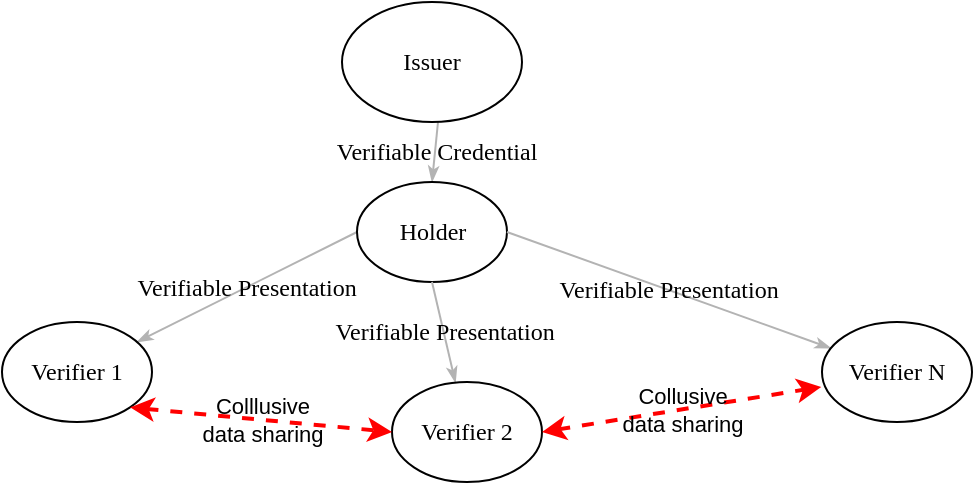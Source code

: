 <mxfile version="24.1.0" type="device">
  <diagram name="Page-1" id="42789a77-a242-8287-6e28-9cd8cfd52e62">
    <mxGraphModel dx="972" dy="405" grid="1" gridSize="10" guides="1" tooltips="1" connect="1" arrows="1" fold="1" page="1" pageScale="1" pageWidth="1100" pageHeight="850" background="none" math="0" shadow="0">
      <root>
        <mxCell id="0" />
        <mxCell id="1" parent="0" />
        <mxCell id="1ea317790d2ca983-12" value="Verifiable Credential" style="edgeStyle=none;rounded=1;html=1;labelBackgroundColor=none;startArrow=none;startFill=0;startSize=5;endArrow=classicThin;endFill=1;endSize=5;jettySize=auto;orthogonalLoop=1;strokeColor=#B3B3B3;strokeWidth=1;fontFamily=Verdana;fontSize=12;entryX=0.5;entryY=0;entryDx=0;entryDy=0;" parent="1" target="1ea317790d2ca983-2" edge="1">
          <mxGeometry relative="1" as="geometry">
            <mxPoint x="498" y="140" as="sourcePoint" />
            <mxPoint x="498" y="190" as="targetPoint" />
          </mxGeometry>
        </mxCell>
        <mxCell id="1ea317790d2ca983-1" value="Issuer" style="ellipse;whiteSpace=wrap;html=1;rounded=0;shadow=0;comic=0;labelBackgroundColor=none;strokeWidth=1;fontFamily=Verdana;fontSize=12;align=center;fillColor=none;" parent="1" vertex="1">
          <mxGeometry x="450" y="80" width="90" height="60" as="geometry" />
        </mxCell>
        <mxCell id="1ea317790d2ca983-21" value="Verifiable Presentation" style="edgeStyle=none;rounded=1;html=1;labelBackgroundColor=none;startArrow=none;startFill=0;startSize=5;endArrow=classicThin;endFill=1;endSize=5;jettySize=auto;orthogonalLoop=1;strokeColor=#B3B3B3;strokeWidth=1;fontFamily=Verdana;fontSize=12;exitX=0;exitY=0.5;exitDx=0;exitDy=0;" parent="1" source="1ea317790d2ca983-2" target="1ea317790d2ca983-7" edge="1">
          <mxGeometry relative="1" as="geometry" />
        </mxCell>
        <mxCell id="1ea317790d2ca983-2" value="&lt;span&gt;Holder&lt;/span&gt;" style="ellipse;whiteSpace=wrap;html=1;rounded=0;shadow=0;comic=0;labelBackgroundColor=none;strokeWidth=1;fontFamily=Verdana;fontSize=12;align=center;fillColor=none;" parent="1" vertex="1">
          <mxGeometry x="457.5" y="170" width="75" height="50" as="geometry" />
        </mxCell>
        <mxCell id="1ea317790d2ca983-7" value="&lt;span&gt;Verifier 1&lt;/span&gt;" style="ellipse;whiteSpace=wrap;html=1;rounded=0;shadow=0;comic=0;labelBackgroundColor=none;strokeWidth=1;fontFamily=Verdana;fontSize=12;align=center;fillColor=none;" parent="1" vertex="1">
          <mxGeometry x="280" y="240" width="75" height="50" as="geometry" />
        </mxCell>
        <mxCell id="06Zk1V-yLQGSXVfKxCOx-3" value="Verifiable Presentation" style="edgeStyle=none;rounded=1;html=1;labelBackgroundColor=none;startArrow=none;startFill=0;startSize=5;endArrow=classicThin;endFill=1;endSize=5;jettySize=auto;orthogonalLoop=1;strokeColor=#B3B3B3;strokeWidth=1;fontFamily=Verdana;fontSize=12;exitX=0.5;exitY=1;exitDx=0;exitDy=0;" parent="1" source="1ea317790d2ca983-2" target="06Zk1V-yLQGSXVfKxCOx-4" edge="1">
          <mxGeometry relative="1" as="geometry">
            <mxPoint x="541" y="350" as="sourcePoint" />
          </mxGeometry>
        </mxCell>
        <mxCell id="06Zk1V-yLQGSXVfKxCOx-4" value="&lt;span&gt;Verifier 2&lt;/span&gt;" style="ellipse;whiteSpace=wrap;html=1;rounded=0;shadow=0;comic=0;labelBackgroundColor=none;strokeWidth=1;fontFamily=Verdana;fontSize=12;align=center;fillColor=none;" parent="1" vertex="1">
          <mxGeometry x="475" y="270" width="75" height="50" as="geometry" />
        </mxCell>
        <mxCell id="06Zk1V-yLQGSXVfKxCOx-8" value="Verifiable Presentation" style="edgeStyle=none;rounded=1;html=1;labelBackgroundColor=none;startArrow=none;startFill=0;startSize=5;endArrow=classicThin;endFill=1;endSize=5;jettySize=auto;orthogonalLoop=1;strokeColor=#B3B3B3;strokeWidth=1;fontFamily=Verdana;fontSize=12;exitX=1;exitY=0.5;exitDx=0;exitDy=0;" parent="1" source="1ea317790d2ca983-2" target="06Zk1V-yLQGSXVfKxCOx-9" edge="1">
          <mxGeometry relative="1" as="geometry">
            <mxPoint x="725" y="210" as="sourcePoint" />
          </mxGeometry>
        </mxCell>
        <mxCell id="06Zk1V-yLQGSXVfKxCOx-9" value="&lt;span&gt;Verifier N&lt;/span&gt;" style="ellipse;whiteSpace=wrap;html=1;rounded=0;shadow=0;comic=0;labelBackgroundColor=none;strokeWidth=1;fontFamily=Verdana;fontSize=12;align=center;fillColor=none;" parent="1" vertex="1">
          <mxGeometry x="690" y="240" width="75" height="50" as="geometry" />
        </mxCell>
        <mxCell id="cMt4WiRhtkRWSCWRY2kM-1" value="Colllusive&lt;br&gt;data sharing" style="endArrow=classic;startArrow=classic;html=1;rounded=0;exitX=1;exitY=1;exitDx=0;exitDy=0;entryX=0;entryY=0.5;entryDx=0;entryDy=0;dashed=1;strokeWidth=2;strokeColor=#FF0000;labelBackgroundColor=none;" parent="1" source="1ea317790d2ca983-7" target="06Zk1V-yLQGSXVfKxCOx-4" edge="1">
          <mxGeometry width="50" height="50" relative="1" as="geometry">
            <mxPoint x="490" y="240" as="sourcePoint" />
            <mxPoint x="540" y="190" as="targetPoint" />
          </mxGeometry>
        </mxCell>
        <mxCell id="cMt4WiRhtkRWSCWRY2kM-2" value="Collusive&lt;br&gt;data sharing" style="endArrow=classic;startArrow=classic;html=1;rounded=0;exitX=1;exitY=0.5;exitDx=0;exitDy=0;entryX=-0.005;entryY=0.649;entryDx=0;entryDy=0;dashed=1;strokeWidth=2;strokeColor=#FF0000;entryPerimeter=0;labelBackgroundColor=none;" parent="1" source="06Zk1V-yLQGSXVfKxCOx-4" target="06Zk1V-yLQGSXVfKxCOx-9" edge="1">
          <mxGeometry width="50" height="50" relative="1" as="geometry">
            <mxPoint x="384" y="293" as="sourcePoint" />
            <mxPoint x="485" y="305" as="targetPoint" />
          </mxGeometry>
        </mxCell>
      </root>
    </mxGraphModel>
  </diagram>
</mxfile>
